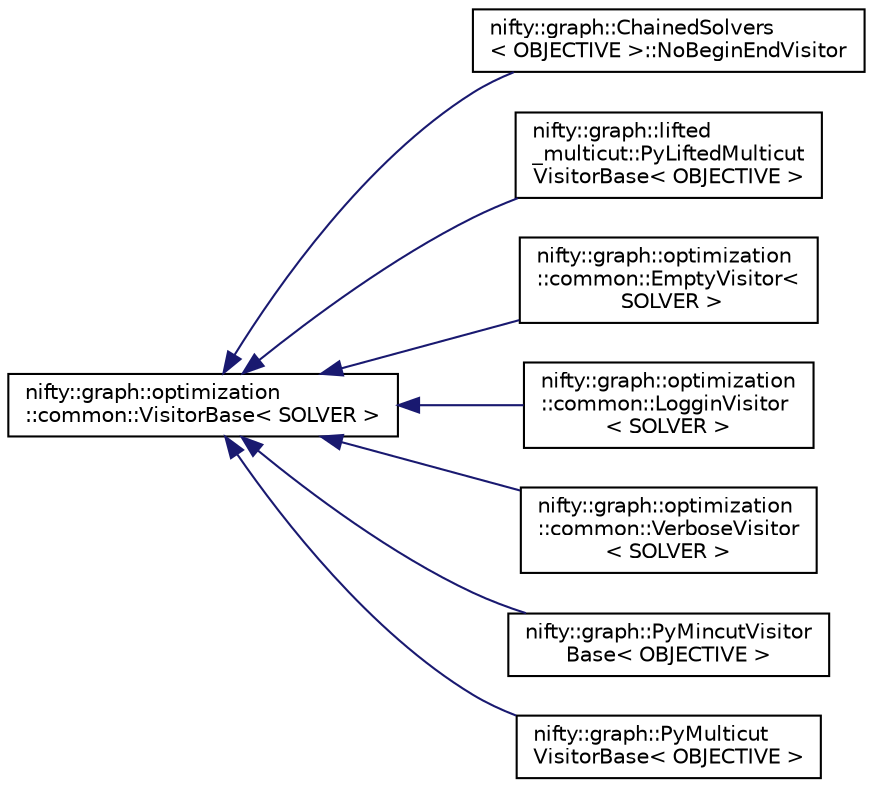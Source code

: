 digraph "Graphical Class Hierarchy"
{
  edge [fontname="Helvetica",fontsize="10",labelfontname="Helvetica",labelfontsize="10"];
  node [fontname="Helvetica",fontsize="10",shape=record];
  rankdir="LR";
  Node1 [label="nifty::graph::optimization\l::common::VisitorBase\< SOLVER \>",height=0.2,width=0.4,color="black", fillcolor="white", style="filled",URL="$classnifty_1_1graph_1_1optimization_1_1common_1_1VisitorBase.html"];
  Node1 -> Node2 [dir="back",color="midnightblue",fontsize="10",style="solid",fontname="Helvetica"];
  Node2 [label="nifty::graph::ChainedSolvers\l\< OBJECTIVE \>::NoBeginEndVisitor",height=0.2,width=0.4,color="black", fillcolor="white", style="filled",URL="$classnifty_1_1graph_1_1ChainedSolvers_1_1NoBeginEndVisitor.html"];
  Node1 -> Node3 [dir="back",color="midnightblue",fontsize="10",style="solid",fontname="Helvetica"];
  Node3 [label="nifty::graph::lifted\l_multicut::PyLiftedMulticut\lVisitorBase\< OBJECTIVE \>",height=0.2,width=0.4,color="black", fillcolor="white", style="filled",URL="$classnifty_1_1graph_1_1lifted__multicut_1_1PyLiftedMulticutVisitorBase.html"];
  Node1 -> Node4 [dir="back",color="midnightblue",fontsize="10",style="solid",fontname="Helvetica"];
  Node4 [label="nifty::graph::optimization\l::common::EmptyVisitor\<\l SOLVER \>",height=0.2,width=0.4,color="black", fillcolor="white", style="filled",URL="$classnifty_1_1graph_1_1optimization_1_1common_1_1EmptyVisitor.html"];
  Node1 -> Node5 [dir="back",color="midnightblue",fontsize="10",style="solid",fontname="Helvetica"];
  Node5 [label="nifty::graph::optimization\l::common::LogginVisitor\l\< SOLVER \>",height=0.2,width=0.4,color="black", fillcolor="white", style="filled",URL="$classnifty_1_1graph_1_1optimization_1_1common_1_1LogginVisitor.html"];
  Node1 -> Node6 [dir="back",color="midnightblue",fontsize="10",style="solid",fontname="Helvetica"];
  Node6 [label="nifty::graph::optimization\l::common::VerboseVisitor\l\< SOLVER \>",height=0.2,width=0.4,color="black", fillcolor="white", style="filled",URL="$classnifty_1_1graph_1_1optimization_1_1common_1_1VerboseVisitor.html"];
  Node1 -> Node7 [dir="back",color="midnightblue",fontsize="10",style="solid",fontname="Helvetica"];
  Node7 [label="nifty::graph::PyMincutVisitor\lBase\< OBJECTIVE \>",height=0.2,width=0.4,color="black", fillcolor="white", style="filled",URL="$classnifty_1_1graph_1_1PyMincutVisitorBase.html"];
  Node1 -> Node8 [dir="back",color="midnightblue",fontsize="10",style="solid",fontname="Helvetica"];
  Node8 [label="nifty::graph::PyMulticut\lVisitorBase\< OBJECTIVE \>",height=0.2,width=0.4,color="black", fillcolor="white", style="filled",URL="$classnifty_1_1graph_1_1PyMulticutVisitorBase.html"];
}

